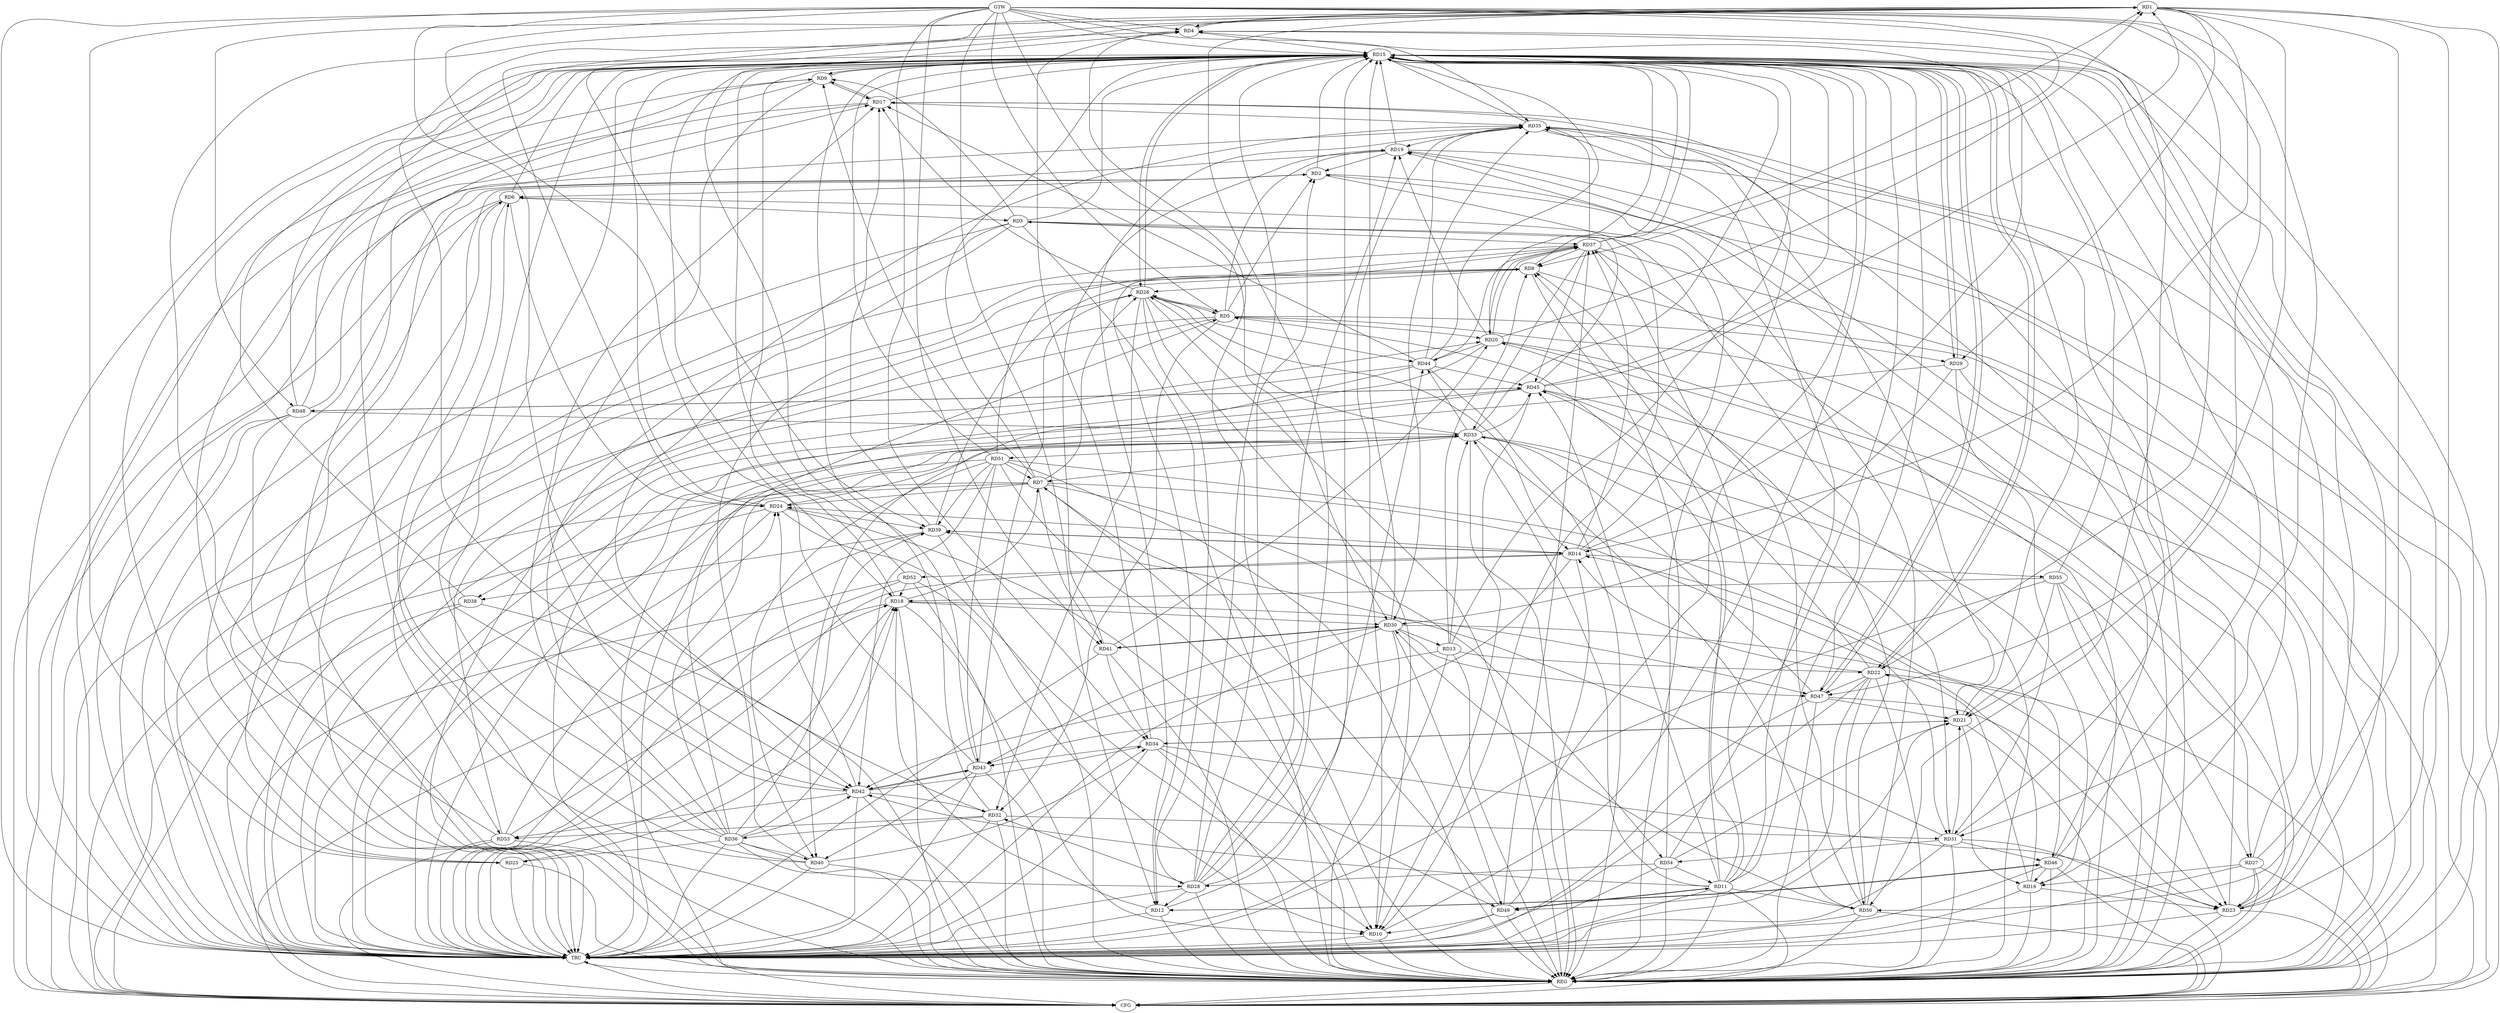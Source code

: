 strict digraph G {
  RD1 [ label="RD1" ];
  RD2 [ label="RD2" ];
  RD3 [ label="RD3" ];
  RD4 [ label="RD4" ];
  RD5 [ label="RD5" ];
  RD6 [ label="RD6" ];
  RD7 [ label="RD7" ];
  RD8 [ label="RD8" ];
  RD9 [ label="RD9" ];
  RD10 [ label="RD10" ];
  RD11 [ label="RD11" ];
  RD12 [ label="RD12" ];
  RD13 [ label="RD13" ];
  RD14 [ label="RD14" ];
  RD15 [ label="RD15" ];
  RD16 [ label="RD16" ];
  RD17 [ label="RD17" ];
  RD18 [ label="RD18" ];
  RD19 [ label="RD19" ];
  RD20 [ label="RD20" ];
  RD21 [ label="RD21" ];
  RD22 [ label="RD22" ];
  RD23 [ label="RD23" ];
  RD24 [ label="RD24" ];
  RD25 [ label="RD25" ];
  RD26 [ label="RD26" ];
  RD27 [ label="RD27" ];
  RD28 [ label="RD28" ];
  RD29 [ label="RD29" ];
  RD30 [ label="RD30" ];
  RD31 [ label="RD31" ];
  RD32 [ label="RD32" ];
  RD33 [ label="RD33" ];
  RD34 [ label="RD34" ];
  RD35 [ label="RD35" ];
  RD36 [ label="RD36" ];
  RD37 [ label="RD37" ];
  RD38 [ label="RD38" ];
  RD39 [ label="RD39" ];
  RD40 [ label="RD40" ];
  RD41 [ label="RD41" ];
  RD42 [ label="RD42" ];
  RD43 [ label="RD43" ];
  RD44 [ label="RD44" ];
  RD45 [ label="RD45" ];
  RD46 [ label="RD46" ];
  RD47 [ label="RD47" ];
  RD48 [ label="RD48" ];
  RD49 [ label="RD49" ];
  RD50 [ label="RD50" ];
  RD51 [ label="RD51" ];
  RD52 [ label="RD52" ];
  RD53 [ label="RD53" ];
  RD54 [ label="RD54" ];
  RD55 [ label="RD55" ];
  GTW [ label="GTW" ];
  REG [ label="REG" ];
  CFG [ label="CFG" ];
  TRC [ label="TRC" ];
  RD1 -> RD4;
  RD4 -> RD1;
  RD1 -> RD14;
  RD20 -> RD1;
  RD1 -> RD23;
  RD1 -> RD24;
  RD28 -> RD1;
  RD1 -> RD29;
  RD37 -> RD1;
  RD1 -> RD39;
  RD1 -> RD42;
  RD45 -> RD1;
  RD1 -> RD47;
  RD1 -> RD48;
  RD1 -> RD50;
  RD5 -> RD2;
  RD2 -> RD6;
  RD2 -> RD10;
  RD19 -> RD2;
  RD25 -> RD2;
  RD28 -> RD2;
  RD50 -> RD2;
  RD6 -> RD3;
  RD3 -> RD9;
  RD3 -> RD37;
  RD3 -> RD42;
  RD45 -> RD3;
  RD3 -> RD47;
  RD14 -> RD4;
  RD23 -> RD4;
  RD28 -> RD4;
  RD34 -> RD4;
  RD43 -> RD4;
  RD11 -> RD5;
  RD5 -> RD19;
  RD5 -> RD20;
  RD5 -> RD26;
  RD26 -> RD5;
  RD5 -> RD29;
  RD5 -> RD32;
  RD36 -> RD5;
  RD5 -> RD53;
  RD14 -> RD6;
  RD6 -> RD24;
  RD40 -> RD6;
  RD53 -> RD6;
  RD7 -> RD9;
  RD7 -> RD15;
  RD18 -> RD7;
  RD7 -> RD24;
  RD7 -> RD26;
  RD7 -> RD31;
  RD33 -> RD7;
  RD7 -> RD41;
  RD49 -> RD7;
  RD51 -> RD7;
  RD7 -> RD54;
  RD11 -> RD8;
  RD13 -> RD8;
  RD8 -> RD26;
  RD37 -> RD8;
  RD39 -> RD8;
  RD40 -> RD8;
  RD50 -> RD8;
  RD15 -> RD9;
  RD9 -> RD17;
  RD17 -> RD9;
  RD9 -> RD42;
  RD48 -> RD9;
  RD18 -> RD10;
  RD24 -> RD10;
  RD26 -> RD10;
  RD35 -> RD10;
  RD45 -> RD10;
  RD49 -> RD10;
  RD51 -> RD10;
  RD52 -> RD10;
  RD11 -> RD33;
  RD11 -> RD35;
  RD11 -> RD37;
  RD11 -> RD42;
  RD11 -> RD45;
  RD11 -> RD49;
  RD49 -> RD11;
  RD11 -> RD50;
  RD54 -> RD11;
  RD12 -> RD18;
  RD28 -> RD12;
  RD12 -> RD35;
  RD37 -> RD12;
  RD12 -> RD46;
  RD46 -> RD12;
  RD13 -> RD22;
  RD30 -> RD13;
  RD13 -> RD33;
  RD13 -> RD42;
  RD16 -> RD14;
  RD22 -> RD14;
  RD14 -> RD24;
  RD26 -> RD14;
  RD14 -> RD37;
  RD14 -> RD39;
  RD39 -> RD14;
  RD14 -> RD43;
  RD14 -> RD52;
  RD14 -> RD55;
  RD15 -> RD22;
  RD22 -> RD15;
  RD23 -> RD15;
  RD24 -> RD15;
  RD15 -> RD26;
  RD26 -> RD15;
  RD15 -> RD29;
  RD31 -> RD15;
  RD32 -> RD15;
  RD36 -> RD15;
  RD37 -> RD15;
  RD15 -> RD47;
  RD21 -> RD16;
  RD16 -> RD22;
  RD16 -> RD23;
  RD27 -> RD16;
  RD33 -> RD16;
  RD46 -> RD16;
  RD26 -> RD17;
  RD17 -> RD35;
  RD36 -> RD17;
  RD39 -> RD17;
  RD44 -> RD17;
  RD48 -> RD17;
  RD54 -> RD17;
  RD25 -> RD18;
  RD18 -> RD30;
  RD36 -> RD18;
  RD18 -> RD47;
  RD52 -> RD18;
  RD53 -> RD18;
  RD55 -> RD18;
  RD20 -> RD19;
  RD27 -> RD19;
  RD28 -> RD19;
  RD35 -> RD19;
  RD41 -> RD19;
  RD46 -> RD19;
  RD20 -> RD23;
  RD20 -> RD37;
  RD37 -> RD20;
  RD41 -> RD20;
  RD20 -> RD44;
  RD50 -> RD20;
  RD53 -> RD20;
  RD31 -> RD21;
  RD21 -> RD34;
  RD34 -> RD21;
  RD35 -> RD21;
  RD47 -> RD21;
  RD54 -> RD21;
  RD55 -> RD21;
  RD22 -> RD45;
  RD22 -> RD47;
  RD22 -> RD49;
  RD22 -> RD50;
  RD27 -> RD23;
  RD30 -> RD23;
  RD34 -> RD23;
  RD23 -> RD35;
  RD47 -> RD23;
  RD55 -> RD23;
  RD24 -> RD33;
  RD24 -> RD39;
  RD42 -> RD24;
  RD53 -> RD24;
  RD36 -> RD25;
  RD26 -> RD28;
  RD26 -> RD32;
  RD33 -> RD26;
  RD43 -> RD26;
  RD26 -> RD44;
  RD45 -> RD27;
  RD55 -> RD27;
  RD28 -> RD32;
  RD36 -> RD28;
  RD28 -> RD44;
  RD54 -> RD28;
  RD29 -> RD30;
  RD29 -> RD31;
  RD35 -> RD30;
  RD30 -> RD41;
  RD41 -> RD30;
  RD30 -> RD43;
  RD30 -> RD47;
  RD30 -> RD49;
  RD50 -> RD30;
  RD32 -> RD31;
  RD33 -> RD31;
  RD31 -> RD39;
  RD31 -> RD46;
  RD31 -> RD54;
  RD32 -> RD36;
  RD42 -> RD32;
  RD32 -> RD53;
  RD36 -> RD33;
  RD37 -> RD33;
  RD33 -> RD44;
  RD33 -> RD45;
  RD47 -> RD33;
  RD48 -> RD33;
  RD33 -> RD50;
  RD33 -> RD51;
  RD40 -> RD34;
  RD41 -> RD34;
  RD42 -> RD34;
  RD34 -> RD43;
  RD34 -> RD49;
  RD36 -> RD35;
  RD37 -> RD35;
  RD44 -> RD35;
  RD36 -> RD39;
  RD36 -> RD40;
  RD36 -> RD42;
  RD44 -> RD37;
  RD37 -> RD45;
  RD49 -> RD37;
  RD51 -> RD37;
  RD39 -> RD38;
  RD45 -> RD38;
  RD51 -> RD39;
  RD43 -> RD40;
  RD44 -> RD40;
  RD51 -> RD40;
  RD42 -> RD43;
  RD43 -> RD42;
  RD51 -> RD42;
  RD42 -> RD53;
  RD51 -> RD43;
  RD44 -> RD45;
  RD45 -> RD48;
  RD48 -> RD45;
  RD51 -> RD46;
  GTW -> RD32;
  GTW -> RD5;
  GTW -> RD4;
  GTW -> RD18;
  GTW -> RD30;
  GTW -> RD25;
  GTW -> RD8;
  GTW -> RD35;
  GTW -> RD15;
  GTW -> RD21;
  GTW -> RD41;
  GTW -> RD12;
  GTW -> RD34;
  GTW -> RD50;
  GTW -> RD31;
  GTW -> RD22;
  RD1 -> REG;
  RD2 -> REG;
  RD3 -> REG;
  RD4 -> REG;
  RD5 -> REG;
  RD6 -> REG;
  RD7 -> REG;
  RD8 -> REG;
  RD9 -> REG;
  RD10 -> REG;
  RD11 -> REG;
  RD12 -> REG;
  RD13 -> REG;
  RD14 -> REG;
  RD15 -> REG;
  RD16 -> REG;
  RD17 -> REG;
  RD18 -> REG;
  RD19 -> REG;
  RD20 -> REG;
  RD21 -> REG;
  RD22 -> REG;
  RD23 -> REG;
  RD24 -> REG;
  RD25 -> REG;
  RD26 -> REG;
  RD27 -> REG;
  RD28 -> REG;
  RD29 -> REG;
  RD30 -> REG;
  RD31 -> REG;
  RD32 -> REG;
  RD33 -> REG;
  RD34 -> REG;
  RD35 -> REG;
  RD36 -> REG;
  RD37 -> REG;
  RD38 -> REG;
  RD39 -> REG;
  RD40 -> REG;
  RD41 -> REG;
  RD42 -> REG;
  RD43 -> REG;
  RD44 -> REG;
  RD45 -> REG;
  RD46 -> REG;
  RD47 -> REG;
  RD48 -> REG;
  RD49 -> REG;
  RD50 -> REG;
  RD51 -> REG;
  RD52 -> REG;
  RD53 -> REG;
  RD54 -> REG;
  RD55 -> REG;
  RD23 -> CFG;
  RD27 -> CFG;
  RD24 -> CFG;
  RD3 -> CFG;
  RD22 -> CFG;
  RD11 -> CFG;
  RD33 -> CFG;
  RD19 -> CFG;
  RD37 -> CFG;
  RD6 -> CFG;
  RD8 -> CFG;
  RD48 -> CFG;
  RD7 -> CFG;
  RD46 -> CFG;
  RD38 -> CFG;
  RD50 -> CFG;
  RD52 -> CFG;
  RD35 -> CFG;
  RD31 -> CFG;
  RD18 -> CFG;
  RD53 -> CFG;
  RD17 -> CFG;
  REG -> CFG;
  RD1 -> TRC;
  RD2 -> TRC;
  RD3 -> TRC;
  RD4 -> TRC;
  RD5 -> TRC;
  RD6 -> TRC;
  RD7 -> TRC;
  RD8 -> TRC;
  RD9 -> TRC;
  RD10 -> TRC;
  RD11 -> TRC;
  RD12 -> TRC;
  RD13 -> TRC;
  RD14 -> TRC;
  RD15 -> TRC;
  RD16 -> TRC;
  RD17 -> TRC;
  RD18 -> TRC;
  RD19 -> TRC;
  RD20 -> TRC;
  RD21 -> TRC;
  RD22 -> TRC;
  RD23 -> TRC;
  RD24 -> TRC;
  RD25 -> TRC;
  RD26 -> TRC;
  RD27 -> TRC;
  RD28 -> TRC;
  RD29 -> TRC;
  RD30 -> TRC;
  RD31 -> TRC;
  RD32 -> TRC;
  RD33 -> TRC;
  RD34 -> TRC;
  RD35 -> TRC;
  RD36 -> TRC;
  RD37 -> TRC;
  RD38 -> TRC;
  RD39 -> TRC;
  RD40 -> TRC;
  RD41 -> TRC;
  RD42 -> TRC;
  RD43 -> TRC;
  RD44 -> TRC;
  RD45 -> TRC;
  RD46 -> TRC;
  RD47 -> TRC;
  RD48 -> TRC;
  RD49 -> TRC;
  RD50 -> TRC;
  RD51 -> TRC;
  RD52 -> TRC;
  RD53 -> TRC;
  RD54 -> TRC;
  RD55 -> TRC;
  GTW -> TRC;
  CFG -> TRC;
  TRC -> REG;
  RD9 -> RD15;
  RD21 -> RD15;
  RD42 -> RD15;
  RD44 -> RD15;
  RD35 -> RD15;
  RD40 -> RD15;
  RD19 -> RD15;
  RD4 -> RD15;
  RD12 -> RD15;
  RD10 -> RD15;
  RD47 -> RD15;
  RD3 -> RD15;
  RD16 -> RD15;
  RD13 -> RD15;
  RD8 -> RD15;
  RD25 -> RD15;
  RD18 -> RD15;
  RD6 -> RD15;
  RD45 -> RD15;
  RD38 -> RD15;
  RD51 -> RD15;
  RD2 -> RD15;
  RD27 -> RD15;
  RD46 -> RD15;
  RD55 -> RD15;
  RD54 -> RD15;
  RD28 -> RD15;
  RD52 -> RD15;
  RD30 -> RD15;
  RD33 -> RD15;
  RD17 -> RD15;
  RD48 -> RD15;
  RD20 -> RD15;
  RD49 -> RD15;
  RD43 -> RD15;
  RD29 -> RD15;
  RD11 -> RD15;
}
